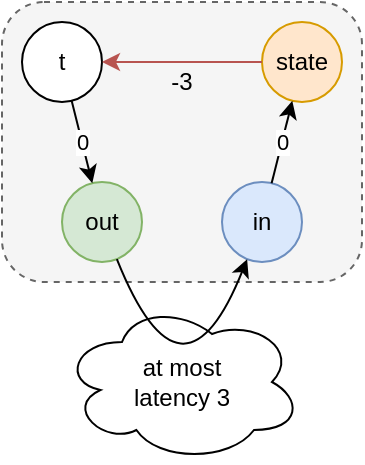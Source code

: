 <mxfile version="21.6.5" type="device">
  <diagram name="Page-1" id="dcd7RLzTctuGvcLFz3Xy">
    <mxGraphModel dx="539" dy="308" grid="1" gridSize="10" guides="1" tooltips="1" connect="1" arrows="1" fold="1" page="1" pageScale="1" pageWidth="827" pageHeight="1169" math="0" shadow="0">
      <root>
        <mxCell id="0" />
        <mxCell id="1" parent="0" />
        <mxCell id="DO0DF_5hXSPnRoMzoDqR-16" value="" style="rounded=1;whiteSpace=wrap;html=1;fillColor=#f5f5f5;fontColor=#333333;strokeColor=#666666;dashed=1;" parent="1" vertex="1">
          <mxGeometry x="270" y="470" width="180" height="140" as="geometry" />
        </mxCell>
        <mxCell id="DO0DF_5hXSPnRoMzoDqR-1" value="t" style="ellipse;whiteSpace=wrap;html=1;aspect=fixed;" parent="1" vertex="1">
          <mxGeometry x="280" y="480" width="40" height="40" as="geometry" />
        </mxCell>
        <mxCell id="DO0DF_5hXSPnRoMzoDqR-2" value="state" style="ellipse;whiteSpace=wrap;html=1;aspect=fixed;fillColor=#ffe6cc;strokeColor=#d79b00;" parent="1" vertex="1">
          <mxGeometry x="400" y="480" width="40" height="40" as="geometry" />
        </mxCell>
        <mxCell id="DO0DF_5hXSPnRoMzoDqR-3" value="in" style="ellipse;whiteSpace=wrap;html=1;aspect=fixed;fillColor=#dae8fc;strokeColor=#6c8ebf;" parent="1" vertex="1">
          <mxGeometry x="380" y="560" width="40" height="40" as="geometry" />
        </mxCell>
        <mxCell id="DO0DF_5hXSPnRoMzoDqR-4" value="" style="endArrow=classic;html=1;rounded=0;fillColor=#f8cecc;strokeColor=#b85450;" parent="1" source="DO0DF_5hXSPnRoMzoDqR-2" target="DO0DF_5hXSPnRoMzoDqR-1" edge="1">
          <mxGeometry width="50" height="50" relative="1" as="geometry">
            <mxPoint x="370" y="570" as="sourcePoint" />
            <mxPoint x="420" y="520" as="targetPoint" />
          </mxGeometry>
        </mxCell>
        <mxCell id="DO0DF_5hXSPnRoMzoDqR-7" value="0" style="endArrow=classic;html=1;rounded=0;" parent="1" source="DO0DF_5hXSPnRoMzoDqR-3" target="DO0DF_5hXSPnRoMzoDqR-2" edge="1">
          <mxGeometry width="50" height="50" relative="1" as="geometry">
            <mxPoint x="420" y="560" as="sourcePoint" />
            <mxPoint x="380" y="560" as="targetPoint" />
          </mxGeometry>
        </mxCell>
        <mxCell id="DO0DF_5hXSPnRoMzoDqR-10" value="-3" style="text;html=1;strokeColor=none;fillColor=none;align=center;verticalAlign=middle;whiteSpace=wrap;rounded=0;" parent="1" vertex="1">
          <mxGeometry x="330" y="500" width="60" height="20" as="geometry" />
        </mxCell>
        <mxCell id="DO0DF_5hXSPnRoMzoDqR-13" value="out" style="ellipse;whiteSpace=wrap;html=1;aspect=fixed;fillColor=#d5e8d4;strokeColor=#82b366;" parent="1" vertex="1">
          <mxGeometry x="300" y="560" width="40" height="40" as="geometry" />
        </mxCell>
        <mxCell id="DO0DF_5hXSPnRoMzoDqR-15" value="0" style="endArrow=classic;html=1;rounded=0;" parent="1" source="DO0DF_5hXSPnRoMzoDqR-1" target="DO0DF_5hXSPnRoMzoDqR-13" edge="1">
          <mxGeometry width="50" height="50" relative="1" as="geometry">
            <mxPoint x="279" y="572" as="sourcePoint" />
            <mxPoint x="500" y="590" as="targetPoint" />
          </mxGeometry>
        </mxCell>
        <mxCell id="DO0DF_5hXSPnRoMzoDqR-17" value="at most&lt;br&gt;latency 3" style="ellipse;shape=cloud;whiteSpace=wrap;html=1;" parent="1" vertex="1">
          <mxGeometry x="300" y="620" width="120" height="80" as="geometry" />
        </mxCell>
        <mxCell id="DO0DF_5hXSPnRoMzoDqR-20" value="" style="endArrow=classic;html=1;curved=1;" parent="1" source="DO0DF_5hXSPnRoMzoDqR-13" target="DO0DF_5hXSPnRoMzoDqR-3" edge="1">
          <mxGeometry width="50" height="50" relative="1" as="geometry">
            <mxPoint x="320" y="590" as="sourcePoint" />
            <mxPoint x="370" y="540" as="targetPoint" />
            <Array as="points">
              <mxPoint x="360" y="680" />
            </Array>
          </mxGeometry>
        </mxCell>
      </root>
    </mxGraphModel>
  </diagram>
</mxfile>
